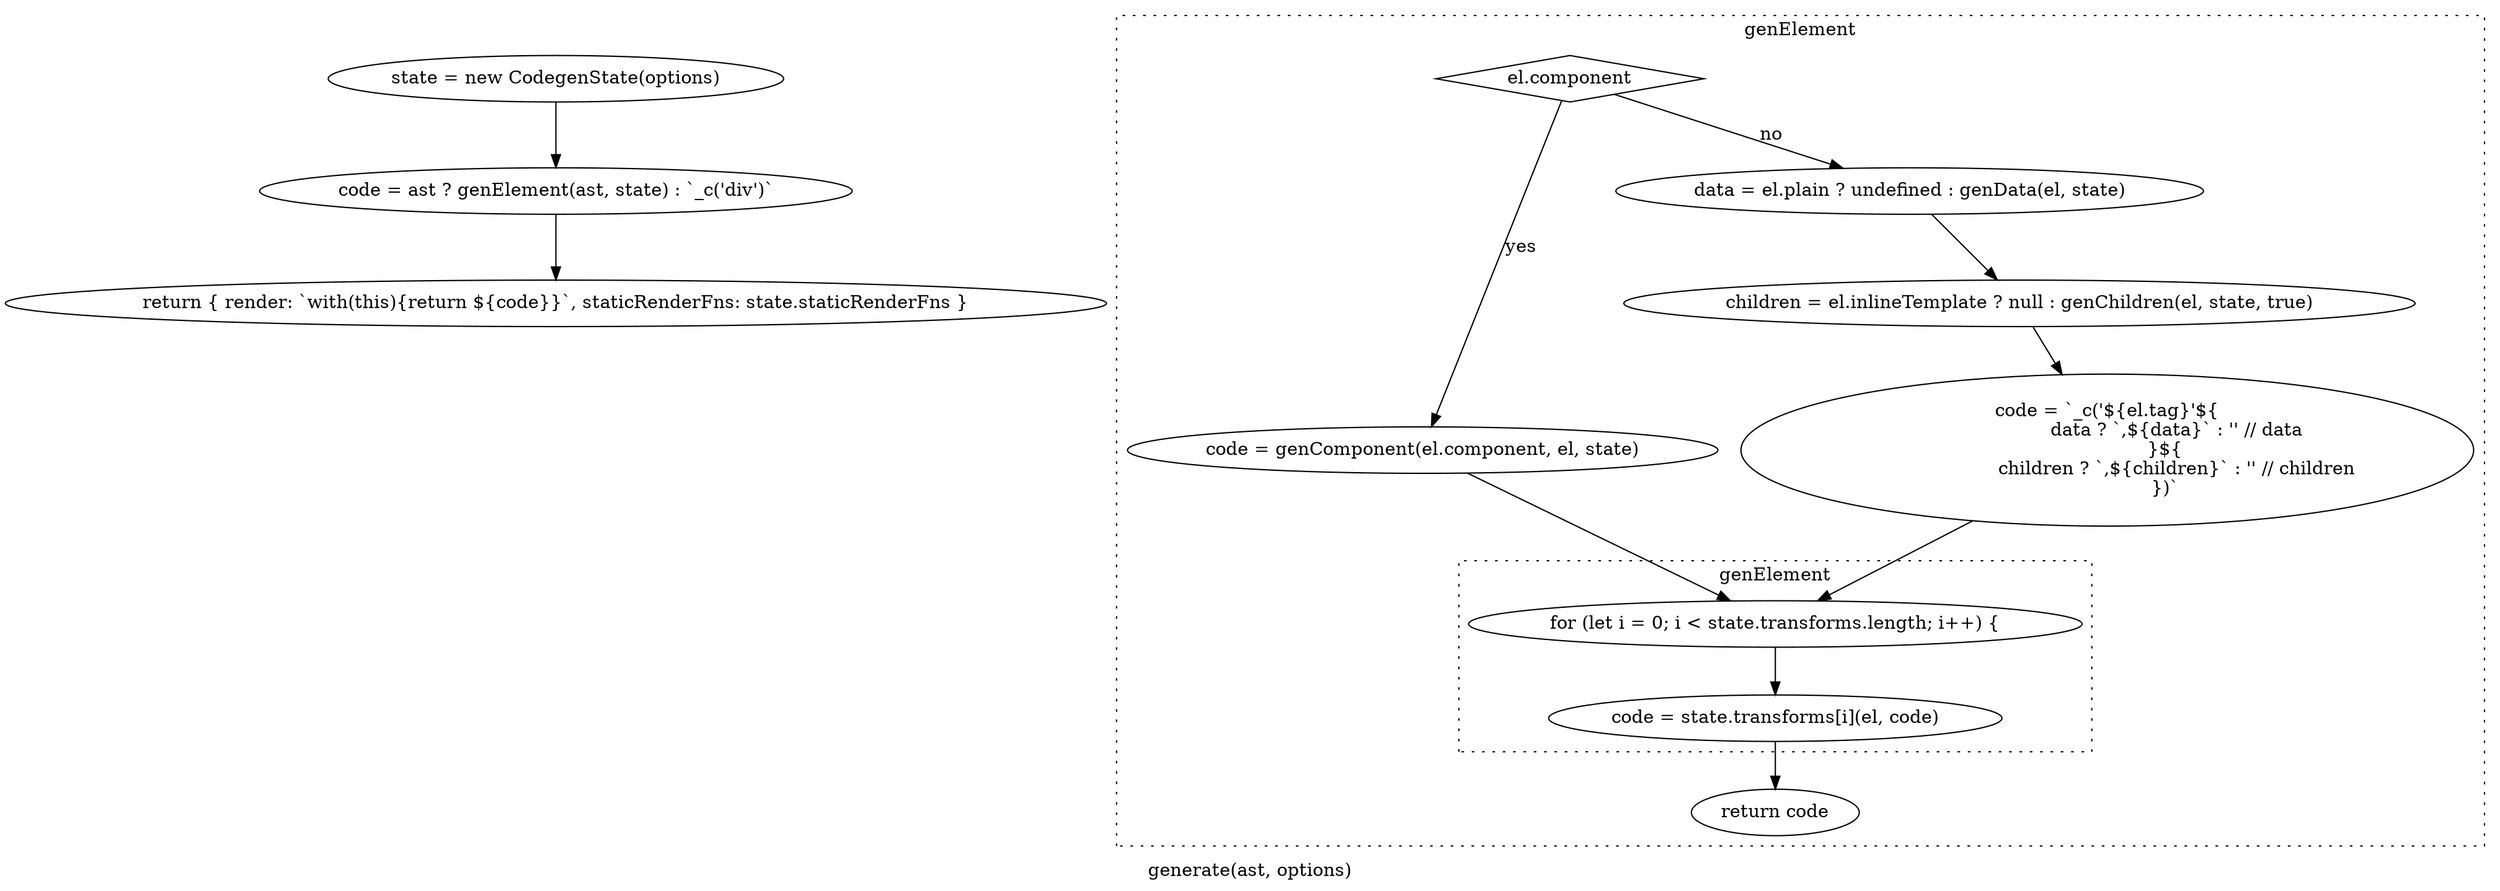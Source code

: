 digraph G {
    label="generate(ast, options)"

    getState [
        label="state = new CodegenState(options)"
    ]
    getCode [
        label="code = ast ? genElement(ast, state) : `_c('div')`"
    ]
    getState -> getCode

    returnValue [
        label="return { render: `with(this){return ${code}}`, staticRenderFns: state.staticRenderFns }"
    ]

    getCode -> returnValue

    subgraph cluster_genElement {
        graph[style=dotted]
        label="genElement"

        elIsComponent [
            label="el.component"
            shape=diamond
        ]

        setCode [
            label="code = genComponent(el.component, el, state)"
        ]

        elIsComponent -> setCode [label="yes"]
        getData [
            label="data = el.plain ? undefined : genData(el, state)"
        ]
        elIsComponent -> getData [label="no"]
        getChildren [
            label="children = el.inlineTemplate ? null : genChildren(el, state, true)"
        ]
        getData -> getChildren
        resetCode [
            label="code = `_c('${el.tag}'${
                        data ? `,${data}` : '' // data
                    }${
                        children ? `,${children}` : '' // children
                    })`"
        ]
        getChildren -> resetCode
        setCode -> walk
        resetCode -> walk

        subgraph cluster_walk {
            graph[style=dotted]
            walk [
                label="for (let i = 0; i < state.transforms.length; i++) {"
            ]

            resetCode1 [
                label="code = state.transforms[i](el, code)"
            ]

            walk -> resetCode1
        }
        returnCode [
            label="return code"
        ]
        resetCode1 -> returnCode
    }
}